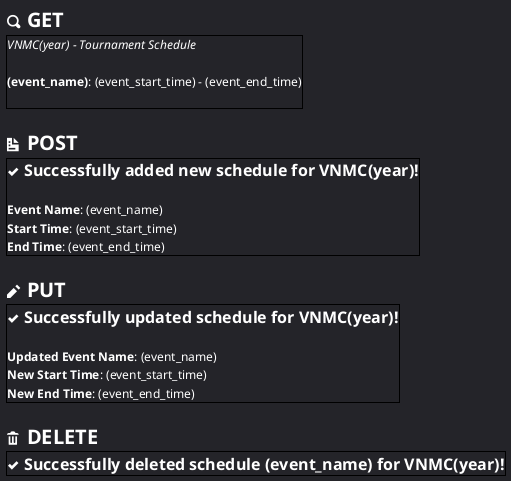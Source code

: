 @startsalt schedule
	<style>
		saltDiagram {
			BackgroundColor #242429
		}
	</style>
	{
		= <color:#ffffff><&magnifying-glass> GET
		{+
			==== <color:#ffffff>VNMC(year) - Tournament Schedule
			.
			<color:#ffffff>**(event_name)**: (event_start_time) - (event_end_time)
			/' rest of schedules '/ .
		}
		.
		= <color:#ffffff><&document> POST
		{+
			== <color:#ffffff><&check> Successfully added new schedule for VNMC(year)!
			.
			<color:#ffffff>**Event Name**: (event_name)
			<color:#ffffff>**Start Time**: (event_start_time)
			<color:#ffffff>**End Time**: (event_end_time)
		}
		.
		= <color:#ffffff><&pencil> PUT
		{+
			== <color:#ffffff><&check> Successfully updated schedule for VNMC(year)!
			.
			<color:#ffffff>**Updated Event Name**: (event_name)
			<color:#ffffff>**New Start Time**: (event_start_time)
			<color:#ffffff>**New End Time**: (event_end_time)
		}
		.
		= <color:#ffffff><&trash> DELETE
		{+
			== <color:#ffffff><&check> Successfully deleted schedule (event_name) for VNMC(year)!
		}
	}
@endsalt